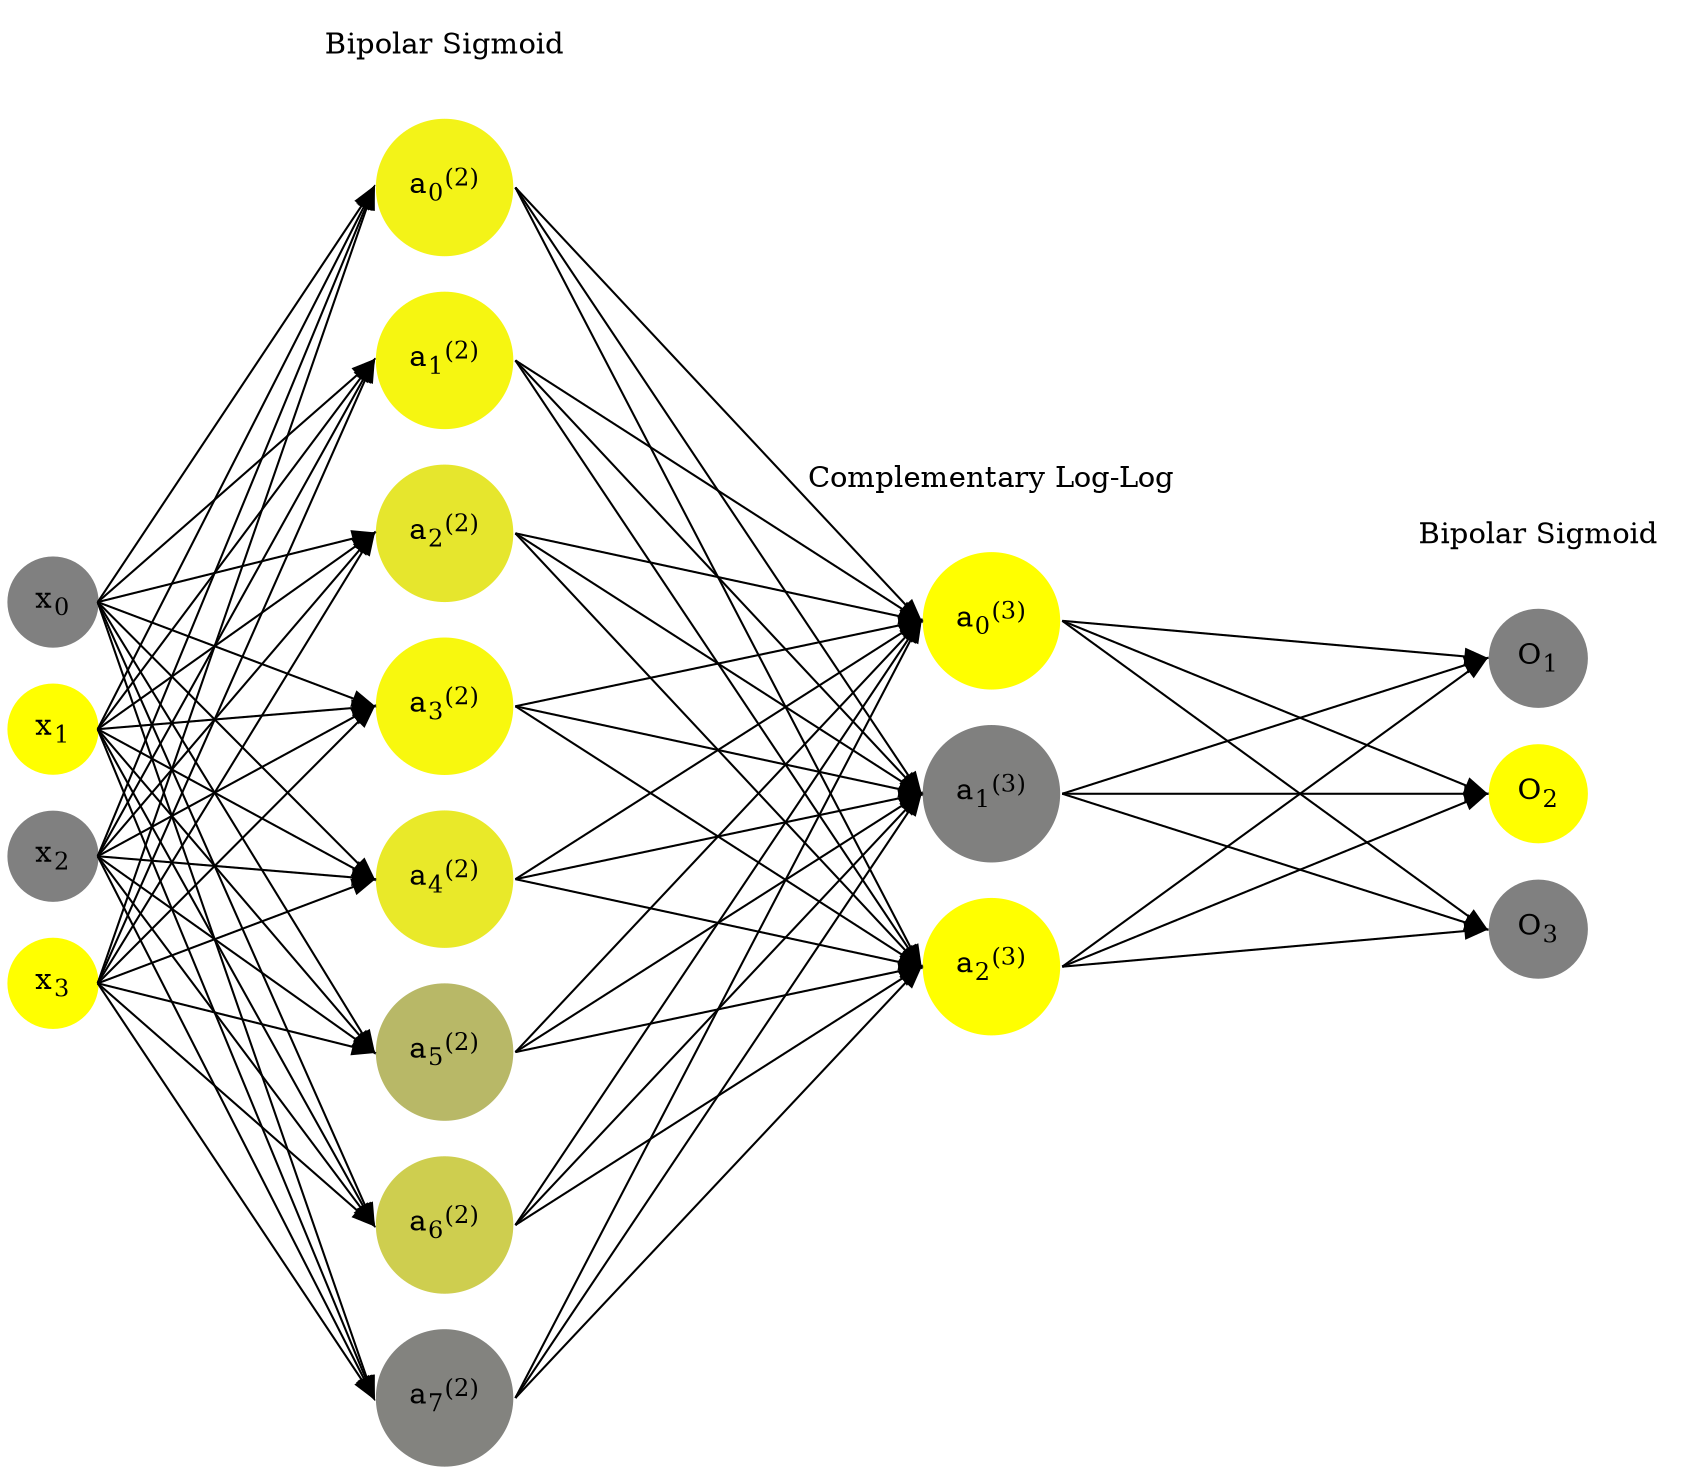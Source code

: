 digraph G {
	rankdir = LR;
	splines=false;
	edge[style=invis];
	ranksep= 1.4;
	{
	node [shape=circle, color="0.1667, 0.0, 0.5", style=filled, fillcolor="0.1667, 0.0, 0.5"];
	x0 [label=<x<sub>0</sub>>];
	}
	{
	node [shape=circle, color="0.1667, 1.0, 1.0", style=filled, fillcolor="0.1667, 1.0, 1.0"];
	x1 [label=<x<sub>1</sub>>];
	}
	{
	node [shape=circle, color="0.1667, 0.0, 0.5", style=filled, fillcolor="0.1667, 0.0, 0.5"];
	x2 [label=<x<sub>2</sub>>];
	}
	{
	node [shape=circle, color="0.1667, 1.0, 1.0", style=filled, fillcolor="0.1667, 1.0, 1.0"];
	x3 [label=<x<sub>3</sub>>];
	}
	{
	node [shape=circle, color="0.1667, 0.899135, 0.949567", style=filled, fillcolor="0.1667, 0.899135, 0.949567"];
	a02 [label=<a<sub>0</sub><sup>(2)</sup>>];
	}
	{
	node [shape=circle, color="0.1667, 0.929526, 0.964763", style=filled, fillcolor="0.1667, 0.929526, 0.964763"];
	a12 [label=<a<sub>1</sub><sup>(2)</sup>>];
	}
	{
	node [shape=circle, color="0.1667, 0.800471, 0.900236", style=filled, fillcolor="0.1667, 0.800471, 0.900236"];
	a22 [label=<a<sub>2</sub><sup>(2)</sup>>];
	}
	{
	node [shape=circle, color="0.1667, 0.943064, 0.971532", style=filled, fillcolor="0.1667, 0.943064, 0.971532"];
	a32 [label=<a<sub>3</sub><sup>(2)</sup>>];
	}
	{
	node [shape=circle, color="0.1667, 0.823150, 0.911575", style=filled, fillcolor="0.1667, 0.823150, 0.911575"];
	a42 [label=<a<sub>4</sub><sup>(2)</sup>>];
	}
	{
	node [shape=circle, color="0.1667, 0.440335, 0.720167", style=filled, fillcolor="0.1667, 0.440335, 0.720167"];
	a52 [label=<a<sub>5</sub><sup>(2)</sup>>];
	}
	{
	node [shape=circle, color="0.1667, 0.613230, 0.806615", style=filled, fillcolor="0.1667, 0.613230, 0.806615"];
	a62 [label=<a<sub>6</sub><sup>(2)</sup>>];
	}
	{
	node [shape=circle, color="0.1667, 0.028079, 0.514039", style=filled, fillcolor="0.1667, 0.028079, 0.514039"];
	a72 [label=<a<sub>7</sub><sup>(2)</sup>>];
	}
	{
	node [shape=circle, color="0.1667, 1.000000, 1.000000", style=filled, fillcolor="0.1667, 1.000000, 1.000000"];
	a03 [label=<a<sub>0</sub><sup>(3)</sup>>];
	}
	{
	node [shape=circle, color="0.1667, 0.000012, 0.500006", style=filled, fillcolor="0.1667, 0.000012, 0.500006"];
	a13 [label=<a<sub>1</sub><sup>(3)</sup>>];
	}
	{
	node [shape=circle, color="0.1667, 0.997210, 0.998605", style=filled, fillcolor="0.1667, 0.997210, 0.998605"];
	a23 [label=<a<sub>2</sub><sup>(3)</sup>>];
	}
	{
	node [shape=circle, color="0.1667, 0.0, 0.5", style=filled, fillcolor="0.1667, 0.0, 0.5"];
	O1 [label=<O<sub>1</sub>>];
	}
	{
	node [shape=circle, color="0.1667, 1.0, 1.0", style=filled, fillcolor="0.1667, 1.0, 1.0"];
	O2 [label=<O<sub>2</sub>>];
	}
	{
	node [shape=circle, color="0.1667, 0.0, 0.5", style=filled, fillcolor="0.1667, 0.0, 0.5"];
	O3 [label=<O<sub>3</sub>>];
	}
	{
	rank=same;
	x0->x1->x2->x3;
	}
	{
	rank=same;
	a02->a12->a22->a32->a42->a52->a62->a72;
	}
	{
	rank=same;
	a03->a13->a23;
	}
	{
	rank=same;
	O1->O2->O3;
	}
	l1 [shape=plaintext,label="Bipolar Sigmoid"];
	l1->a02;
	{rank=same; l1;a02};
	l2 [shape=plaintext,label="Complementary Log-Log"];
	l2->a03;
	{rank=same; l2;a03};
	l3 [shape=plaintext,label="Bipolar Sigmoid"];
	l3->O1;
	{rank=same; l3;O1};
edge[style=solid, tailport=e, headport=w];
	{x0;x1;x2;x3} -> {a02;a12;a22;a32;a42;a52;a62;a72};
	{a02;a12;a22;a32;a42;a52;a62;a72} -> {a03;a13;a23};
	{a03;a13;a23} -> {O1,O2,O3};
}